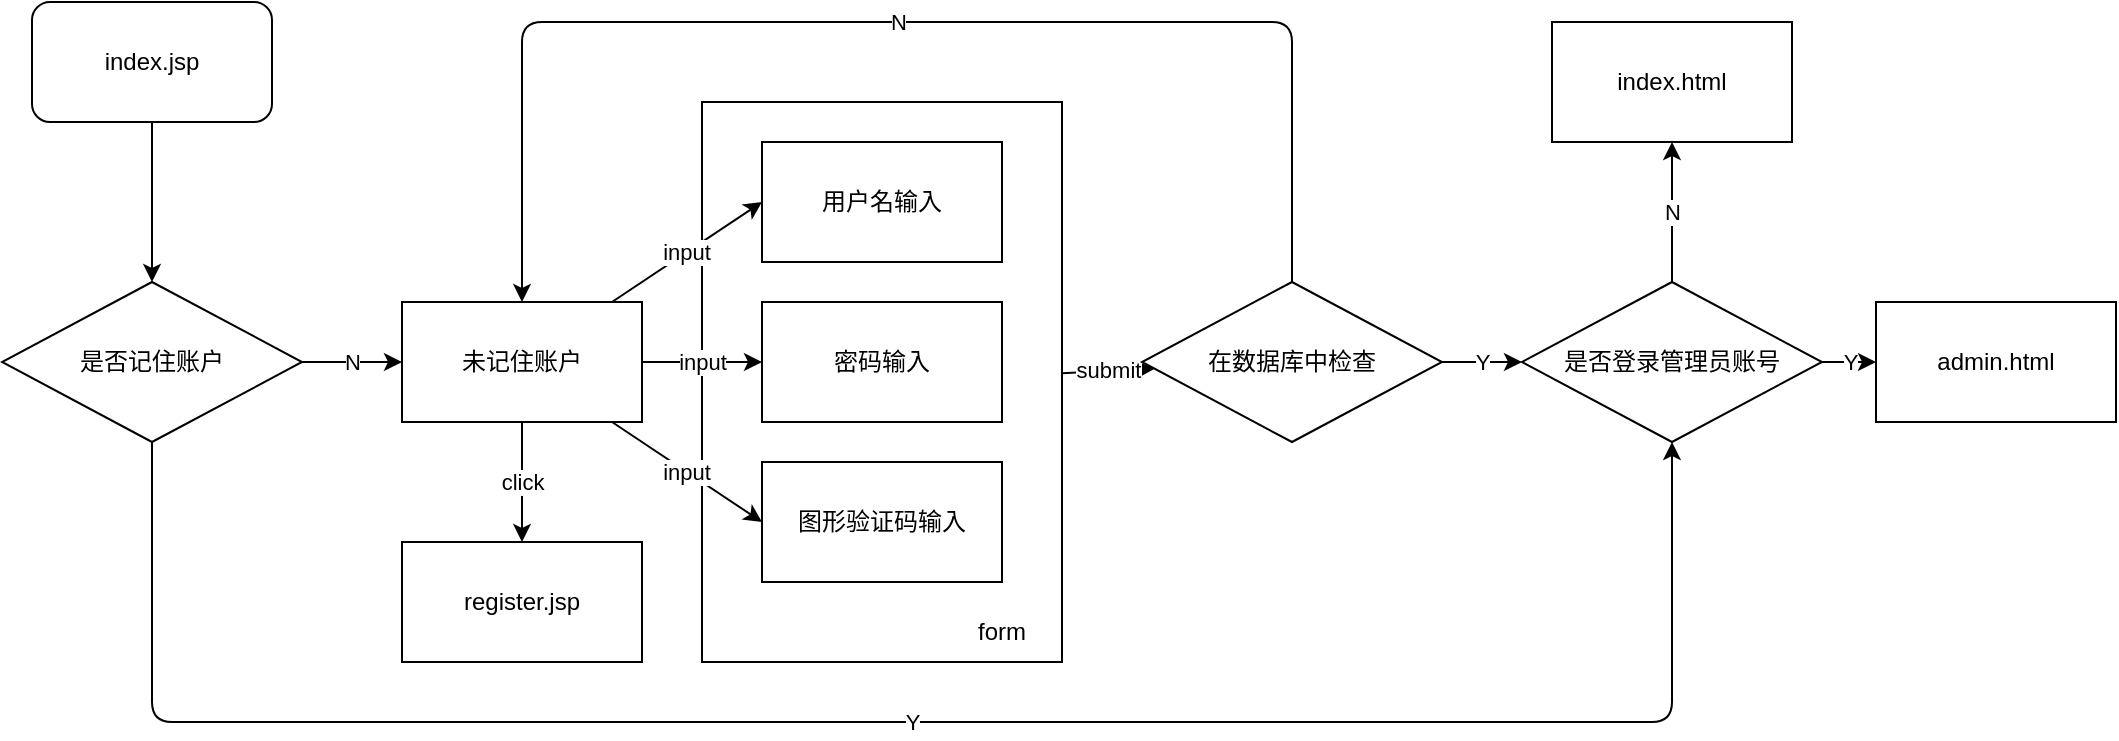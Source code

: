<mxfile>
    <diagram id="n1MuqwfPsUP9UQOD0Ysn" name="第 1 页">
        <mxGraphModel dx="2155" dy="701" grid="1" gridSize="10" guides="1" tooltips="1" connect="1" arrows="1" fold="1" page="1" pageScale="1" pageWidth="827" pageHeight="1169" math="0" shadow="0">
            <root>
                <mxCell id="0"/>
                <mxCell id="1" parent="0"/>
                <mxCell id="41" value="submit" style="edgeStyle=none;html=1;" edge="1" parent="1" source="23" target="31">
                    <mxGeometry relative="1" as="geometry"/>
                </mxCell>
                <mxCell id="23" value="" style="rounded=0;whiteSpace=wrap;html=1;" vertex="1" parent="1">
                    <mxGeometry x="240" y="130" width="180" height="280" as="geometry"/>
                </mxCell>
                <mxCell id="37" value="input" style="edgeStyle=none;html=1;entryX=0;entryY=0.5;entryDx=0;entryDy=0;" edge="1" parent="1" source="21" target="24">
                    <mxGeometry relative="1" as="geometry"/>
                </mxCell>
                <mxCell id="38" value="input" style="edgeStyle=none;html=1;entryX=0;entryY=0.5;entryDx=0;entryDy=0;" edge="1" parent="1" source="21" target="25">
                    <mxGeometry relative="1" as="geometry"/>
                </mxCell>
                <mxCell id="39" value="input" style="edgeStyle=none;html=1;entryX=0;entryY=0.5;entryDx=0;entryDy=0;" edge="1" parent="1" source="21" target="26">
                    <mxGeometry relative="1" as="geometry"/>
                </mxCell>
                <mxCell id="52" value="click" style="edgeStyle=none;html=1;" edge="1" parent="1" source="21" target="51">
                    <mxGeometry relative="1" as="geometry"/>
                </mxCell>
                <mxCell id="21" value="未记住账户" style="rounded=0;whiteSpace=wrap;html=1;" vertex="1" parent="1">
                    <mxGeometry x="90" y="230" width="120" height="60" as="geometry"/>
                </mxCell>
                <mxCell id="24" value="用户名输入" style="rounded=0;whiteSpace=wrap;html=1;" vertex="1" parent="1">
                    <mxGeometry x="270" y="150" width="120" height="60" as="geometry"/>
                </mxCell>
                <mxCell id="25" value="密码输入" style="rounded=0;whiteSpace=wrap;html=1;" vertex="1" parent="1">
                    <mxGeometry x="270" y="230" width="120" height="60" as="geometry"/>
                </mxCell>
                <mxCell id="26" value="图形验证码输入" style="rounded=0;whiteSpace=wrap;html=1;" vertex="1" parent="1">
                    <mxGeometry x="270" y="310" width="120" height="60" as="geometry"/>
                </mxCell>
                <mxCell id="44" value="N" style="edgeStyle=none;html=1;entryX=0.5;entryY=0;entryDx=0;entryDy=0;" edge="1" parent="1" source="31" target="21">
                    <mxGeometry relative="1" as="geometry">
                        <Array as="points">
                            <mxPoint x="535" y="90"/>
                            <mxPoint x="340" y="90"/>
                            <mxPoint x="150" y="90"/>
                        </Array>
                    </mxGeometry>
                </mxCell>
                <mxCell id="56" value="Y" style="edgeStyle=none;html=1;" edge="1" parent="1" source="31" target="55">
                    <mxGeometry relative="1" as="geometry"/>
                </mxCell>
                <mxCell id="31" value="在数据库中检查" style="rhombus;whiteSpace=wrap;html=1;" vertex="1" parent="1">
                    <mxGeometry x="460" y="220" width="150" height="80" as="geometry"/>
                </mxCell>
                <mxCell id="49" value="" style="edgeStyle=none;html=1;" edge="1" parent="1" source="47" target="48">
                    <mxGeometry relative="1" as="geometry"/>
                </mxCell>
                <mxCell id="47" value="index.jsp" style="rounded=1;whiteSpace=wrap;html=1;" vertex="1" parent="1">
                    <mxGeometry x="-95" y="80" width="120" height="60" as="geometry"/>
                </mxCell>
                <mxCell id="50" value="N" style="edgeStyle=none;html=1;" edge="1" parent="1" source="48" target="21">
                    <mxGeometry relative="1" as="geometry"/>
                </mxCell>
                <mxCell id="53" value="Y" style="edgeStyle=none;html=1;entryX=0.5;entryY=1;entryDx=0;entryDy=0;" edge="1" parent="1" source="48" target="55">
                    <mxGeometry relative="1" as="geometry">
                        <mxPoint x="545" y="400" as="targetPoint"/>
                        <Array as="points">
                            <mxPoint x="-35" y="440"/>
                            <mxPoint x="725" y="440"/>
                        </Array>
                    </mxGeometry>
                </mxCell>
                <mxCell id="48" value="是否记住账户" style="rhombus;whiteSpace=wrap;html=1;" vertex="1" parent="1">
                    <mxGeometry x="-110" y="220" width="150" height="80" as="geometry"/>
                </mxCell>
                <mxCell id="51" value="register.jsp" style="rounded=0;whiteSpace=wrap;html=1;" vertex="1" parent="1">
                    <mxGeometry x="90" y="350" width="120" height="60" as="geometry"/>
                </mxCell>
                <mxCell id="54" value="form" style="text;html=1;strokeColor=none;fillColor=none;align=center;verticalAlign=middle;whiteSpace=wrap;rounded=0;" vertex="1" parent="1">
                    <mxGeometry x="360" y="380" width="60" height="30" as="geometry"/>
                </mxCell>
                <mxCell id="59" value="N" style="edgeStyle=none;html=1;entryX=0.5;entryY=1;entryDx=0;entryDy=0;" edge="1" parent="1" source="55" target="57">
                    <mxGeometry relative="1" as="geometry"/>
                </mxCell>
                <mxCell id="61" value="Y" style="edgeStyle=none;html=1;" edge="1" parent="1" source="55" target="58">
                    <mxGeometry relative="1" as="geometry">
                        <Array as="points">
                            <mxPoint x="810" y="260"/>
                        </Array>
                    </mxGeometry>
                </mxCell>
                <mxCell id="55" value="是否登录管理员账号" style="rhombus;whiteSpace=wrap;html=1;" vertex="1" parent="1">
                    <mxGeometry x="650" y="220" width="150" height="80" as="geometry"/>
                </mxCell>
                <mxCell id="57" value="index.html" style="rounded=0;whiteSpace=wrap;html=1;" vertex="1" parent="1">
                    <mxGeometry x="665" y="90" width="120" height="60" as="geometry"/>
                </mxCell>
                <mxCell id="58" value="admin.html&lt;br&gt;" style="rounded=0;whiteSpace=wrap;html=1;" vertex="1" parent="1">
                    <mxGeometry x="827" y="230" width="120" height="60" as="geometry"/>
                </mxCell>
            </root>
        </mxGraphModel>
    </diagram>
</mxfile>